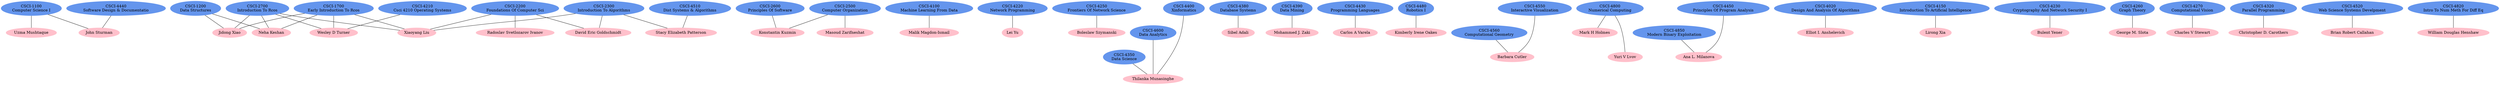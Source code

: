 graph {
	graph [scale=0.5];
	"CSCI-1100
Computer Science I"	[color=cornflowerblue,
		style=filled];
	"Uzma Mushtaque"	[color=pink,
		style=filled];
	"CSCI-1100
Computer Science I" -- "Uzma Mushtaque"	[minlen=1];
	"John Sturman"	[color=pink,
		style=filled];
	"CSCI-1100
Computer Science I" -- "John Sturman";
	"CSCI-1200
Data Structures"	[color=cornflowerblue,
		style=filled];
	"Neha Keshan"	[color=pink,
		style=filled];
	"CSCI-1200
Data Structures" -- "Neha Keshan";
	"Jidong Xiao"	[color=pink,
		style=filled];
	"CSCI-1200
Data Structures" -- "Jidong Xiao";
	"CSCI-2200
Foundations Of Computer Sci"	[color=cornflowerblue,
		style=filled];
	"Radoslav Svetlozarov Ivanov"	[color=pink,
		style=filled];
	"CSCI-2200
Foundations Of Computer Sci" -- "Radoslav Svetlozarov Ivanov"	[minlen=1];
	"Xiaoyang Liu"	[color=pink,
		style=filled];
	"CSCI-2200
Foundations Of Computer Sci" -- "Xiaoyang Liu";
	"David Eric Goldschmidt"	[color=pink,
		style=filled];
	"CSCI-2200
Foundations Of Computer Sci" -- "David Eric Goldschmidt";
	"CSCI-2300
Introduction To Algorithms"	[color=cornflowerblue,
		style=filled];
	"CSCI-2300
Introduction To Algorithms" -- "Xiaoyang Liu";
	"CSCI-2300
Introduction To Algorithms" -- "David Eric Goldschmidt";
	"Stacy Elizabeth Patterson"	[color=pink,
		style=filled];
	"CSCI-2300
Introduction To Algorithms" -- "Stacy Elizabeth Patterson";
	"CSCI-2500
Computer Organization"	[color=cornflowerblue,
		style=filled];
	"Konstantin Kuzmin"	[color=pink,
		style=filled];
	"CSCI-2500
Computer Organization" -- "Konstantin Kuzmin";
	"Masoud Zarifneshat"	[color=pink,
		style=filled];
	"CSCI-2500
Computer Organization" -- "Masoud Zarifneshat"	[minlen=1];
	"CSCI-4100
Machine Learning From Data"	[color=cornflowerblue,
		style=filled];
	"Malik Magdon-Ismail"	[color=pink,
		style=filled];
	"CSCI-4100
Machine Learning From Data" -- "Malik Magdon-Ismail";
	"CSCI-4220
Network Programming"	[color=cornflowerblue,
		style=filled];
	"Lei Yu"	[color=pink,
		style=filled];
	"CSCI-4220
Network Programming" -- "Lei Yu";
	"CSCI-4250
Frontiers Of Network Science"	[color=cornflowerblue,
		style=filled];
	"Boleslaw Szymanski"	[color=pink,
		style=filled];
	"CSCI-4250
Frontiers Of Network Science" -- "Boleslaw Szymanski";
	"CSCI-4350
Data Science"	[color=cornflowerblue,
		style=filled];
	"Thilanka Munasinghe"	[color=pink,
		style=filled];
	"CSCI-4350
Data Science" -- "Thilanka Munasinghe"	[minlen=1];
	"CSCI-4380
Database Systems"	[color=cornflowerblue,
		style=filled];
	"Sibel Adali"	[color=pink,
		style=filled];
	"CSCI-4380
Database Systems" -- "Sibel Adali";
	"CSCI-4390
Data Mining"	[color=cornflowerblue,
		style=filled];
	"Mohammed J. Zaki"	[color=pink,
		style=filled];
	"CSCI-4390
Data Mining" -- "Mohammed J. Zaki";
	"CSCI-4430
Programming Languages"	[color=cornflowerblue,
		style=filled];
	"Carlos A Varela"	[color=pink,
		style=filled];
	"CSCI-4430
Programming Languages" -- "Carlos A Varela";
	"CSCI-4440
Software Design & Documentatio"	[color=cornflowerblue,
		style=filled];
	"CSCI-4440
Software Design & Documentatio" -- "John Sturman"	[minlen=1];
	"CSCI-4480
Robotics I"	[color=cornflowerblue,
		style=filled];
	"Kimberly Irene Oakes"	[color=pink,
		style=filled];
	"CSCI-4480
Robotics I" -- "Kimberly Irene Oakes";
	"CSCI-4560
Computational Geometry"	[color=cornflowerblue,
		style=filled];
	"Barbara Cutler"	[color=pink,
		style=filled];
	"CSCI-4560
Computational Geometry" -- "Barbara Cutler"	[minlen=1];
	"CSCI-4600
Data Analytics"	[color=cornflowerblue,
		style=filled];
	"CSCI-4600
Data Analytics" -- "Thilanka Munasinghe"	[minlen=2];
	"CSCI-4800
Numerical Computing"	[color=cornflowerblue,
		style=filled];
	"Mark H Holmes"	[color=pink,
		style=filled];
	"CSCI-4800
Numerical Computing" -- "Mark H Holmes"	[minlen=1];
	"Yuri V Lvov"	[color=pink,
		style=filled];
	"CSCI-4800
Numerical Computing" -- "Yuri V Lvov"	[minlen=2];
	"CSCI-4850
Modern Binary Exploitation"	[color=cornflowerblue,
		style=filled];
	"Ana L. Milanova"	[color=pink,
		style=filled];
	"CSCI-4850
Modern Binary Exploitation" -- "Ana L. Milanova"	[minlen=1];
	"CSCI-1700
Early Introduction To Rcos"	[color=cornflowerblue,
		style=filled];
	"CSCI-1700
Early Introduction To Rcos" -- "Neha Keshan";
	"CSCI-1700
Early Introduction To Rcos" -- "Jidong Xiao";
	"CSCI-1700
Early Introduction To Rcos" -- "Xiaoyang Liu";
	"Wesley D Turner"	[color=pink,
		style=filled];
	"CSCI-1700
Early Introduction To Rcos" -- "Wesley D Turner";
	"CSCI-2600
Principles Of Software"	[color=cornflowerblue,
		style=filled];
	"CSCI-2600
Principles Of Software" -- "Konstantin Kuzmin"	[minlen=1];
	"CSCI-2700
Introduction To Rcos"	[color=cornflowerblue,
		style=filled];
	"CSCI-2700
Introduction To Rcos" -- "Neha Keshan";
	"CSCI-2700
Introduction To Rcos" -- "Jidong Xiao";
	"CSCI-2700
Introduction To Rcos" -- "Xiaoyang Liu";
	"CSCI-2700
Introduction To Rcos" -- "Wesley D Turner";
	"CSCI-4020
Design And Analysis Of Algorithms"	[color=cornflowerblue,
		style=filled];
	"Elliot I. Anshelevich"	[color=pink,
		style=filled];
	"CSCI-4020
Design And Analysis Of Algorithms" -- "Elliot I. Anshelevich";
	"CSCI-4150
Introduction To Artificial Intelligence"	[color=cornflowerblue,
		style=filled];
	"Lirong Xia"	[color=pink,
		style=filled];
	"CSCI-4150
Introduction To Artificial Intelligence" -- "Lirong Xia";
	"CSCI-4210
Csci 4210 Operating Systems"	[color=cornflowerblue,
		style=filled];
	"CSCI-4210
Csci 4210 Operating Systems" -- "Wesley D Turner"	[minlen=1];
	"CSCI-4230
Cryptography And Network Security I"	[color=cornflowerblue,
		style=filled];
	"Bulent Yener"	[color=pink,
		style=filled];
	"CSCI-4230
Cryptography And Network Security I" -- "Bulent Yener";
	"CSCI-4260
Graph Theory"	[color=cornflowerblue,
		style=filled];
	"George M. Slota"	[color=pink,
		style=filled];
	"CSCI-4260
Graph Theory" -- "George M. Slota";
	"CSCI-4270
Computational Vision"	[color=cornflowerblue,
		style=filled];
	"Charles V Stewart"	[color=pink,
		style=filled];
	"CSCI-4270
Computational Vision" -- "Charles V Stewart";
	"CSCI-4320
Parallel Programming"	[color=cornflowerblue,
		style=filled];
	"Christopher D. Carothers"	[color=pink,
		style=filled];
	"CSCI-4320
Parallel Programming" -- "Christopher D. Carothers";
	"CSCI-4400
Xinformatics"	[color=cornflowerblue,
		style=filled];
	"CSCI-4400
Xinformatics" -- "Thilanka Munasinghe"	[minlen=3];
	"CSCI-4450
Principles Of Program Analysis"	[color=cornflowerblue,
		style=filled];
	"CSCI-4450
Principles Of Program Analysis" -- "Ana L. Milanova"	[minlen=2];
	"CSCI-4510
Dist Systems & Algorithms"	[color=cornflowerblue,
		style=filled];
	"CSCI-4510
Dist Systems & Algorithms" -- "Stacy Elizabeth Patterson"	[minlen=1];
	"CSCI-4520
Web Science Systems Develpment"	[color=cornflowerblue,
		style=filled];
	"Brian Robert Callahan"	[color=pink,
		style=filled];
	"CSCI-4520
Web Science Systems Develpment" -- "Brian Robert Callahan";
	"CSCI-4550
Interactive Visualization"	[color=cornflowerblue,
		style=filled];
	"CSCI-4550
Interactive Visualization" -- "Barbara Cutler"	[minlen=2];
	"CSCI-4820
Intro To Num Meth For Diff Eq"	[color=cornflowerblue,
		style=filled];
	"William Douglas Henshaw"	[color=pink,
		style=filled];
	"CSCI-4820
Intro To Num Meth For Diff Eq" -- "William Douglas Henshaw";
}
